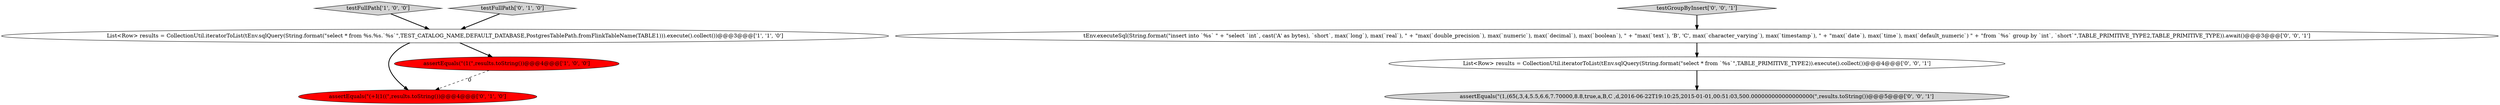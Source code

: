digraph {
2 [style = filled, label = "testFullPath['1', '0', '0']", fillcolor = lightgray, shape = diamond image = "AAA0AAABBB1BBB"];
8 [style = filled, label = "List<Row> results = CollectionUtil.iteratorToList(tEnv.sqlQuery(String.format(\"select * from `%s`\",TABLE_PRIMITIVE_TYPE2)).execute().collect())@@@4@@@['0', '0', '1']", fillcolor = white, shape = ellipse image = "AAA0AAABBB3BBB"];
3 [style = filled, label = "assertEquals(\"(+I(1((\",results.toString())@@@4@@@['0', '1', '0']", fillcolor = red, shape = ellipse image = "AAA1AAABBB2BBB"];
6 [style = filled, label = "tEnv.executeSql(String.format(\"insert into `%s` \" + \"select `int`, cast('A' as bytes), `short`, max(`long`), max(`real`), \" + \"max(`double_precision`), max(`numeric`), max(`decimal`), max(`boolean`), \" + \"max(`text`), 'B', 'C', max(`character_varying`), max(`timestamp`), \" + \"max(`date`), max(`time`), max(`default_numeric`) \" + \"from `%s` group by `int`, `short`\",TABLE_PRIMITIVE_TYPE2,TABLE_PRIMITIVE_TYPE)).await()@@@3@@@['0', '0', '1']", fillcolor = white, shape = ellipse image = "AAA0AAABBB3BBB"];
1 [style = filled, label = "List<Row> results = CollectionUtil.iteratorToList(tEnv.sqlQuery(String.format(\"select * from %s.%s.`%s`\",TEST_CATALOG_NAME,DEFAULT_DATABASE,PostgresTablePath.fromFlinkTableName(TABLE1))).execute().collect())@@@3@@@['1', '1', '0']", fillcolor = white, shape = ellipse image = "AAA0AAABBB1BBB"];
7 [style = filled, label = "assertEquals(\"(1,(65(,3,4,5.5,6.6,7.70000,8.8,true,a,B,C ,d,2016-06-22T19:10:25,2015-01-01,00:51:03,500.000000000000000000(\",results.toString())@@@5@@@['0', '0', '1']", fillcolor = lightgray, shape = ellipse image = "AAA0AAABBB3BBB"];
5 [style = filled, label = "testGroupByInsert['0', '0', '1']", fillcolor = lightgray, shape = diamond image = "AAA0AAABBB3BBB"];
0 [style = filled, label = "assertEquals(\"(1(\",results.toString())@@@4@@@['1', '0', '0']", fillcolor = red, shape = ellipse image = "AAA1AAABBB1BBB"];
4 [style = filled, label = "testFullPath['0', '1', '0']", fillcolor = lightgray, shape = diamond image = "AAA0AAABBB2BBB"];
1->3 [style = bold, label=""];
8->7 [style = bold, label=""];
4->1 [style = bold, label=""];
0->3 [style = dashed, label="0"];
1->0 [style = bold, label=""];
5->6 [style = bold, label=""];
2->1 [style = bold, label=""];
6->8 [style = bold, label=""];
}
